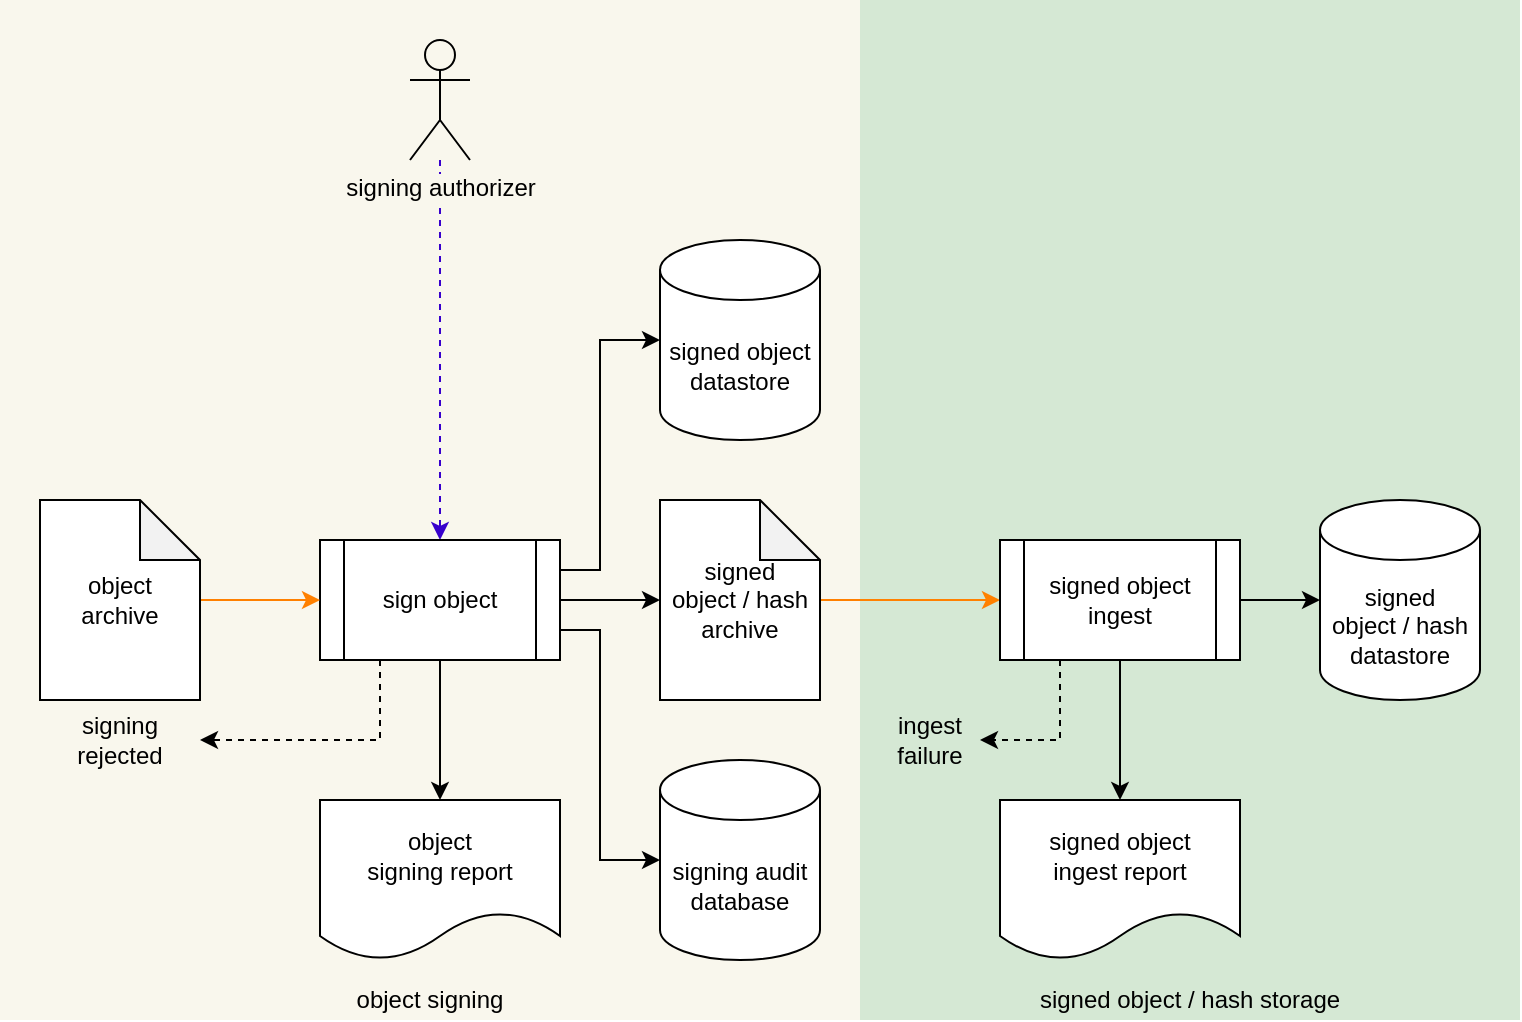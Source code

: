 <mxfile version="16.1.2" type="device"><diagram id="sruLN3PUJWMz3BnSayqV" name="Page-1"><mxGraphModel dx="3506" dy="2597" grid="1" gridSize="10" guides="1" tooltips="1" connect="1" arrows="1" fold="1" page="0" pageScale="1" pageWidth="850" pageHeight="1100" math="0" shadow="0"><root><mxCell id="0"/><mxCell id="1" parent="0"/><mxCell id="J01uXUBwh0j1N3b9HebX-4" value="" style="rounded=0;whiteSpace=wrap;html=1;strokeColor=none;fillColor=#D5E8D4;" parent="1" vertex="1"><mxGeometry x="-1870" y="-1430" width="330" height="510" as="geometry"/></mxCell><mxCell id="J01uXUBwh0j1N3b9HebX-5" value="" style="rounded=0;whiteSpace=wrap;html=1;fillColor=#f9f7ed;strokeColor=none;" parent="1" vertex="1"><mxGeometry x="-2300" y="-1430" width="430" height="510" as="geometry"/></mxCell><mxCell id="db3MNwc5aLGeDNZlsfTl-1" value="object&lt;br&gt;signing report" style="shape=document;whiteSpace=wrap;html=1;boundedLbl=1;" parent="1" vertex="1"><mxGeometry x="-2140" y="-1030" width="120" height="80" as="geometry"/></mxCell><mxCell id="db3MNwc5aLGeDNZlsfTl-8" value="" style="edgeStyle=orthogonalEdgeStyle;rounded=0;orthogonalLoop=1;jettySize=auto;html=1;entryX=0.5;entryY=0;entryDx=0;entryDy=0;fillColor=#6a00ff;strokeColor=#3700CC;dashed=1;" parent="1" source="db3MNwc5aLGeDNZlsfTl-11" target="db3MNwc5aLGeDNZlsfTl-44" edge="1"><mxGeometry x="0.647" relative="1" as="geometry"><mxPoint x="-2210" y="-1200" as="targetPoint"/><mxPoint as="offset"/></mxGeometry></mxCell><mxCell id="db3MNwc5aLGeDNZlsfTl-11" value="&lt;span style=&quot;background-color: rgb(249 , 247 , 237)&quot;&gt;signing authorizer&lt;/span&gt;" style="shape=umlActor;verticalLabelPosition=bottom;labelBackgroundColor=#ffffff;verticalAlign=top;html=1;outlineConnect=0;fillColor=none;" parent="1" vertex="1"><mxGeometry x="-2095" y="-1410" width="30" height="60" as="geometry"/></mxCell><mxCell id="6CrDQaZrptiHlMrCUkV0-3" style="edgeStyle=orthogonalEdgeStyle;rounded=0;orthogonalLoop=1;jettySize=auto;html=1;entryX=0;entryY=0.5;entryDx=0;entryDy=0;entryPerimeter=0;exitX=1;exitY=0.25;exitDx=0;exitDy=0;" parent="1" source="db3MNwc5aLGeDNZlsfTl-44" target="6CrDQaZrptiHlMrCUkV0-2" edge="1"><mxGeometry relative="1" as="geometry"><Array as="points"><mxPoint x="-2000" y="-1145"/><mxPoint x="-2000" y="-1260"/></Array></mxGeometry></mxCell><mxCell id="6CrDQaZrptiHlMrCUkV0-10" style="edgeStyle=orthogonalEdgeStyle;rounded=0;orthogonalLoop=1;jettySize=auto;html=1;entryX=0;entryY=0.5;entryDx=0;entryDy=0;fillColor=#fa6800;strokeColor=#FF8000;" parent="1" source="db3MNwc5aLGeDNZlsfTl-18" target="6CrDQaZrptiHlMrCUkV0-8" edge="1"><mxGeometry relative="1" as="geometry"/></mxCell><mxCell id="db3MNwc5aLGeDNZlsfTl-18" value="signed&lt;br&gt;object / hash&lt;br&gt;archive" style="shape=note;whiteSpace=wrap;html=1;backgroundOutline=1;darkOpacity=0.05;" parent="1" vertex="1"><mxGeometry x="-1970" y="-1180" width="80" height="100" as="geometry"/></mxCell><mxCell id="db3MNwc5aLGeDNZlsfTl-22" style="edgeStyle=orthogonalEdgeStyle;rounded=0;orthogonalLoop=1;jettySize=auto;html=1;entryX=0.5;entryY=0;entryDx=0;entryDy=0;exitX=0.5;exitY=1;exitDx=0;exitDy=0;" parent="1" source="db3MNwc5aLGeDNZlsfTl-44" target="db3MNwc5aLGeDNZlsfTl-1" edge="1"><mxGeometry relative="1" as="geometry"/></mxCell><mxCell id="db3MNwc5aLGeDNZlsfTl-43" style="edgeStyle=orthogonalEdgeStyle;rounded=0;orthogonalLoop=1;jettySize=auto;html=1;entryX=0;entryY=0.5;entryDx=0;entryDy=0;entryPerimeter=0;" parent="1" source="db3MNwc5aLGeDNZlsfTl-44" target="db3MNwc5aLGeDNZlsfTl-18" edge="1"><mxGeometry relative="1" as="geometry"/></mxCell><mxCell id="IYFF-rZwIx-oNjkb489E-16" style="edgeStyle=orthogonalEdgeStyle;rounded=0;orthogonalLoop=1;jettySize=auto;html=1;exitX=0.25;exitY=1;exitDx=0;exitDy=0;entryX=1;entryY=0.5;entryDx=0;entryDy=0;dashed=1;" parent="1" source="db3MNwc5aLGeDNZlsfTl-44" target="IYFF-rZwIx-oNjkb489E-6" edge="1"><mxGeometry relative="1" as="geometry"/></mxCell><mxCell id="6CrDQaZrptiHlMrCUkV0-4" style="edgeStyle=orthogonalEdgeStyle;rounded=0;orthogonalLoop=1;jettySize=auto;html=1;exitX=1;exitY=0.75;exitDx=0;exitDy=0;entryX=0;entryY=0.5;entryDx=0;entryDy=0;entryPerimeter=0;" parent="1" source="db3MNwc5aLGeDNZlsfTl-44" target="6CrDQaZrptiHlMrCUkV0-1" edge="1"><mxGeometry relative="1" as="geometry"><Array as="points"><mxPoint x="-2000" y="-1115"/><mxPoint x="-2000" y="-1000"/></Array></mxGeometry></mxCell><mxCell id="db3MNwc5aLGeDNZlsfTl-44" value="sign object" style="shape=process;whiteSpace=wrap;html=1;backgroundOutline=1;" parent="1" vertex="1"><mxGeometry x="-2140" y="-1160" width="120" height="60" as="geometry"/></mxCell><mxCell id="J01uXUBwh0j1N3b9HebX-7" value="object signing" style="text;html=1;strokeColor=none;fillColor=none;align=center;verticalAlign=middle;whiteSpace=wrap;rounded=0;" parent="1" vertex="1"><mxGeometry x="-2300" y="-940" width="430" height="20" as="geometry"/></mxCell><mxCell id="J01uXUBwh0j1N3b9HebX-8" value="signed object / hash storage" style="text;html=1;strokeColor=none;fillColor=none;align=center;verticalAlign=middle;whiteSpace=wrap;rounded=0;" parent="1" vertex="1"><mxGeometry x="-1870" y="-940" width="330" height="20" as="geometry"/></mxCell><mxCell id="6CrDQaZrptiHlMrCUkV0-31" style="edgeStyle=orthogonalEdgeStyle;rounded=0;orthogonalLoop=1;jettySize=auto;html=1;entryX=0;entryY=0.5;entryDx=0;entryDy=0;fillColor=#fa6800;strokeColor=#FF8000;" parent="1" source="J01uXUBwh0j1N3b9HebX-14" target="db3MNwc5aLGeDNZlsfTl-44" edge="1"><mxGeometry relative="1" as="geometry"/></mxCell><mxCell id="J01uXUBwh0j1N3b9HebX-14" value="object&lt;br&gt;archive" style="shape=note;whiteSpace=wrap;html=1;backgroundOutline=1;darkOpacity=0.05;" parent="1" vertex="1"><mxGeometry x="-2280" y="-1180" width="80" height="100" as="geometry"/></mxCell><mxCell id="IYFF-rZwIx-oNjkb489E-6" value="signing rejected" style="text;html=1;strokeColor=none;fillColor=none;align=center;verticalAlign=middle;whiteSpace=wrap;rounded=0;" parent="1" vertex="1"><mxGeometry x="-2280" y="-1080" width="80" height="40" as="geometry"/></mxCell><mxCell id="6CrDQaZrptiHlMrCUkV0-1" value="signing audit database" style="shape=cylinder3;whiteSpace=wrap;html=1;boundedLbl=1;backgroundOutline=1;size=15;" parent="1" vertex="1"><mxGeometry x="-1970" y="-1050" width="80" height="100" as="geometry"/></mxCell><mxCell id="6CrDQaZrptiHlMrCUkV0-2" value="signed object datastore" style="shape=cylinder3;whiteSpace=wrap;html=1;boundedLbl=1;backgroundOutline=1;size=15;" parent="1" vertex="1"><mxGeometry x="-1970" y="-1310" width="80" height="100" as="geometry"/></mxCell><mxCell id="6CrDQaZrptiHlMrCUkV0-5" value="signed&lt;br&gt;object / hash datastore" style="shape=cylinder3;whiteSpace=wrap;html=1;boundedLbl=1;backgroundOutline=1;size=15;" parent="1" vertex="1"><mxGeometry x="-1640" y="-1180" width="80" height="100" as="geometry"/></mxCell><mxCell id="6CrDQaZrptiHlMrCUkV0-6" style="edgeStyle=orthogonalEdgeStyle;rounded=0;orthogonalLoop=1;jettySize=auto;html=1;entryX=0;entryY=0.5;entryDx=0;entryDy=0;entryPerimeter=0;" parent="1" source="6CrDQaZrptiHlMrCUkV0-8" edge="1"><mxGeometry relative="1" as="geometry"><mxPoint x="-1640" y="-1130" as="targetPoint"/></mxGeometry></mxCell><mxCell id="6CrDQaZrptiHlMrCUkV0-7" style="edgeStyle=orthogonalEdgeStyle;rounded=0;orthogonalLoop=1;jettySize=auto;html=1;entryX=0.5;entryY=0;entryDx=0;entryDy=0;exitX=0.5;exitY=1;exitDx=0;exitDy=0;" parent="1" source="6CrDQaZrptiHlMrCUkV0-8" target="6CrDQaZrptiHlMrCUkV0-9" edge="1"><mxGeometry relative="1" as="geometry"/></mxCell><mxCell id="6CrDQaZrptiHlMrCUkV0-27" style="edgeStyle=orthogonalEdgeStyle;rounded=0;orthogonalLoop=1;jettySize=auto;html=1;exitX=0.25;exitY=1;exitDx=0;exitDy=0;dashed=1;entryX=1;entryY=0.5;entryDx=0;entryDy=0;" parent="1" source="6CrDQaZrptiHlMrCUkV0-8" target="6CrDQaZrptiHlMrCUkV0-26" edge="1"><mxGeometry relative="1" as="geometry"><Array as="points"><mxPoint x="-1770" y="-1060"/></Array></mxGeometry></mxCell><mxCell id="6CrDQaZrptiHlMrCUkV0-8" value="signed object ingest" style="shape=process;whiteSpace=wrap;html=1;backgroundOutline=1;" parent="1" vertex="1"><mxGeometry x="-1800" y="-1160" width="120" height="60" as="geometry"/></mxCell><mxCell id="6CrDQaZrptiHlMrCUkV0-9" value="signed object&lt;br&gt;ingest report" style="shape=document;whiteSpace=wrap;html=1;boundedLbl=1;" parent="1" vertex="1"><mxGeometry x="-1800" y="-1030" width="120" height="80" as="geometry"/></mxCell><mxCell id="6CrDQaZrptiHlMrCUkV0-26" value="ingest&lt;br&gt;failure" style="text;html=1;strokeColor=none;fillColor=none;align=center;verticalAlign=middle;whiteSpace=wrap;rounded=0;" parent="1" vertex="1"><mxGeometry x="-1860" y="-1080" width="50" height="40" as="geometry"/></mxCell></root></mxGraphModel></diagram></mxfile>